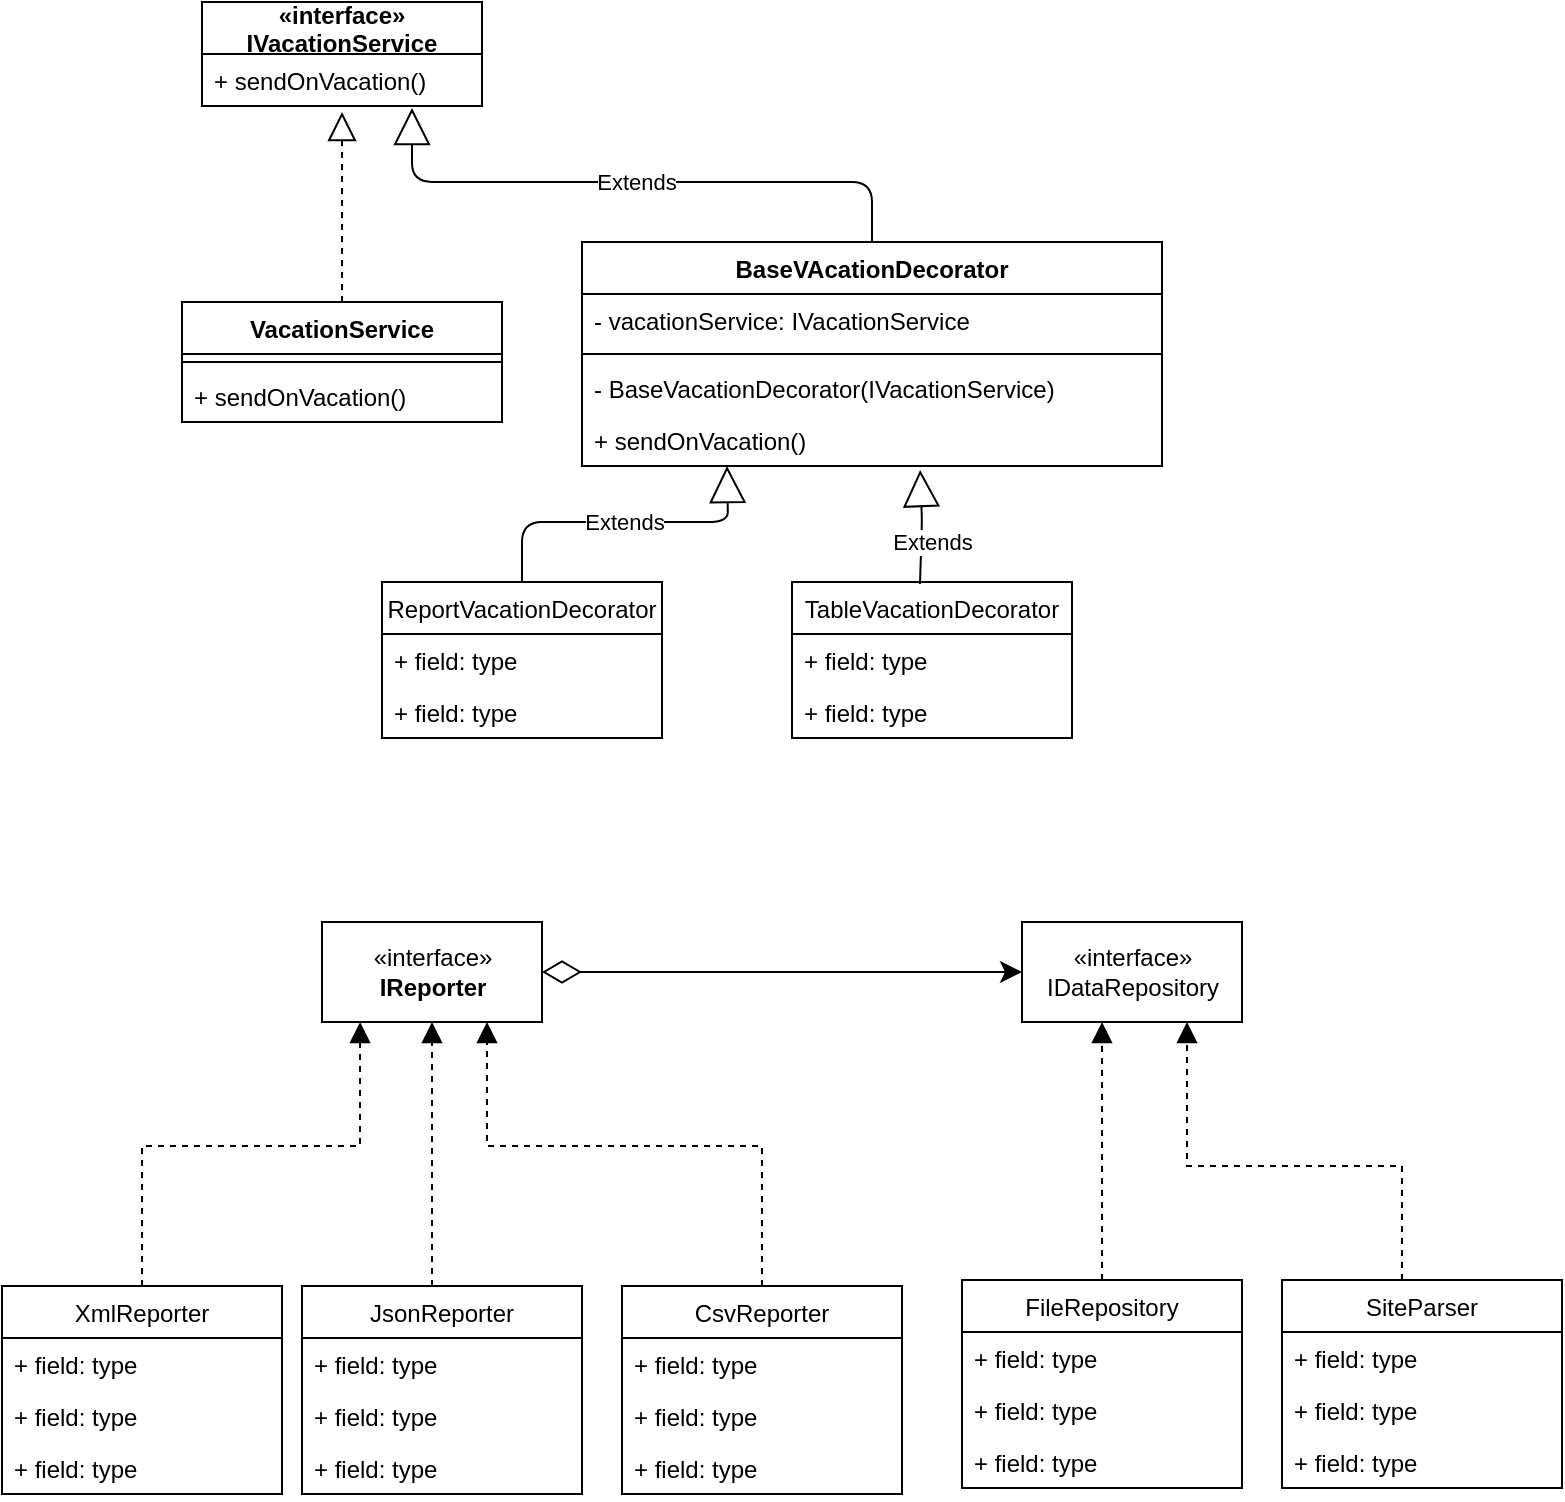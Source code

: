 <mxfile version="13.10.0" type="github">
  <diagram id="VGZ84aJspqLmGljLhobt" name="Page-1">
    <mxGraphModel dx="868" dy="482" grid="1" gridSize="10" guides="1" tooltips="1" connect="1" arrows="1" fold="1" page="1" pageScale="1" pageWidth="850" pageHeight="1100" math="0" shadow="0">
      <root>
        <mxCell id="0" />
        <mxCell id="1" parent="0" />
        <mxCell id="yQVcQP6CZyJUVPLrPdN0-18" style="edgeStyle=orthogonalEdgeStyle;rounded=0;orthogonalLoop=1;jettySize=auto;html=1;startArrow=diamondThin;startFill=0;startSize=17;endArrow=classic;endFill=1;endSize=8;strokeWidth=1;exitX=1;exitY=0.5;exitDx=0;exitDy=0;entryX=0;entryY=0.5;entryDx=0;entryDy=0;" parent="1" source="yQVcQP6CZyJUVPLrPdN0-39" target="yQVcQP6CZyJUVPLrPdN0-49" edge="1">
          <mxGeometry relative="1" as="geometry">
            <mxPoint x="340" y="595" as="sourcePoint" />
            <mxPoint x="540" y="591" as="targetPoint" />
            <Array as="points" />
          </mxGeometry>
        </mxCell>
        <mxCell id="yQVcQP6CZyJUVPLrPdN0-23" style="edgeStyle=orthogonalEdgeStyle;rounded=0;orthogonalLoop=1;jettySize=auto;html=1;startArrow=none;startFill=0;startSize=17;endArrow=block;endFill=1;endSize=8;strokeWidth=1;dashed=1;entryX=0.173;entryY=1;entryDx=0;entryDy=0;entryPerimeter=0;" parent="1" target="yQVcQP6CZyJUVPLrPdN0-39" edge="1">
          <mxGeometry relative="1" as="geometry">
            <mxPoint x="239.04" y="642.992" as="targetPoint" />
            <Array as="points">
              <mxPoint x="100" y="682" />
              <mxPoint x="209" y="682" />
            </Array>
            <mxPoint x="100" y="752" as="sourcePoint" />
          </mxGeometry>
        </mxCell>
        <mxCell id="yQVcQP6CZyJUVPLrPdN0-19" value="XmlReporter" style="swimlane;fontStyle=0;childLayout=stackLayout;horizontal=1;startSize=26;fillColor=none;horizontalStack=0;resizeParent=1;resizeParentMax=0;resizeLast=0;collapsible=1;marginBottom=0;" parent="1" vertex="1">
          <mxGeometry x="30" y="752" width="140" height="104" as="geometry" />
        </mxCell>
        <mxCell id="yQVcQP6CZyJUVPLrPdN0-20" value="+ field: type" style="text;strokeColor=none;fillColor=none;align=left;verticalAlign=top;spacingLeft=4;spacingRight=4;overflow=hidden;rotatable=0;points=[[0,0.5],[1,0.5]];portConstraint=eastwest;" parent="yQVcQP6CZyJUVPLrPdN0-19" vertex="1">
          <mxGeometry y="26" width="140" height="26" as="geometry" />
        </mxCell>
        <mxCell id="yQVcQP6CZyJUVPLrPdN0-21" value="+ field: type" style="text;strokeColor=none;fillColor=none;align=left;verticalAlign=top;spacingLeft=4;spacingRight=4;overflow=hidden;rotatable=0;points=[[0,0.5],[1,0.5]];portConstraint=eastwest;" parent="yQVcQP6CZyJUVPLrPdN0-19" vertex="1">
          <mxGeometry y="52" width="140" height="26" as="geometry" />
        </mxCell>
        <mxCell id="yQVcQP6CZyJUVPLrPdN0-22" value="+ field: type" style="text;strokeColor=none;fillColor=none;align=left;verticalAlign=top;spacingLeft=4;spacingRight=4;overflow=hidden;rotatable=0;points=[[0,0.5],[1,0.5]];portConstraint=eastwest;" parent="yQVcQP6CZyJUVPLrPdN0-19" vertex="1">
          <mxGeometry y="78" width="140" height="26" as="geometry" />
        </mxCell>
        <mxCell id="yQVcQP6CZyJUVPLrPdN0-33" style="edgeStyle=orthogonalEdgeStyle;rounded=0;orthogonalLoop=1;jettySize=auto;html=1;entryX=0.5;entryY=1;entryDx=0;entryDy=0;dashed=1;startArrow=none;startFill=0;startSize=17;endArrow=block;endFill=1;endSize=8;strokeWidth=1;" parent="1" source="yQVcQP6CZyJUVPLrPdN0-29" target="yQVcQP6CZyJUVPLrPdN0-39" edge="1">
          <mxGeometry relative="1" as="geometry">
            <mxPoint x="267.04" y="640.99" as="targetPoint" />
            <Array as="points">
              <mxPoint x="245" y="722" />
              <mxPoint x="245" y="722" />
            </Array>
          </mxGeometry>
        </mxCell>
        <mxCell id="yQVcQP6CZyJUVPLrPdN0-29" value="JsonReporter" style="swimlane;fontStyle=0;childLayout=stackLayout;horizontal=1;startSize=26;fillColor=none;horizontalStack=0;resizeParent=1;resizeParentMax=0;resizeLast=0;collapsible=1;marginBottom=0;" parent="1" vertex="1">
          <mxGeometry x="180" y="752" width="140" height="104" as="geometry" />
        </mxCell>
        <mxCell id="yQVcQP6CZyJUVPLrPdN0-30" value="+ field: type" style="text;strokeColor=none;fillColor=none;align=left;verticalAlign=top;spacingLeft=4;spacingRight=4;overflow=hidden;rotatable=0;points=[[0,0.5],[1,0.5]];portConstraint=eastwest;" parent="yQVcQP6CZyJUVPLrPdN0-29" vertex="1">
          <mxGeometry y="26" width="140" height="26" as="geometry" />
        </mxCell>
        <mxCell id="yQVcQP6CZyJUVPLrPdN0-31" value="+ field: type" style="text;strokeColor=none;fillColor=none;align=left;verticalAlign=top;spacingLeft=4;spacingRight=4;overflow=hidden;rotatable=0;points=[[0,0.5],[1,0.5]];portConstraint=eastwest;" parent="yQVcQP6CZyJUVPLrPdN0-29" vertex="1">
          <mxGeometry y="52" width="140" height="26" as="geometry" />
        </mxCell>
        <mxCell id="yQVcQP6CZyJUVPLrPdN0-32" value="+ field: type" style="text;strokeColor=none;fillColor=none;align=left;verticalAlign=top;spacingLeft=4;spacingRight=4;overflow=hidden;rotatable=0;points=[[0,0.5],[1,0.5]];portConstraint=eastwest;" parent="yQVcQP6CZyJUVPLrPdN0-29" vertex="1">
          <mxGeometry y="78" width="140" height="26" as="geometry" />
        </mxCell>
        <mxCell id="yQVcQP6CZyJUVPLrPdN0-38" style="edgeStyle=orthogonalEdgeStyle;rounded=0;orthogonalLoop=1;jettySize=auto;html=1;entryX=0.75;entryY=1;entryDx=0;entryDy=0;dashed=1;startArrow=none;startFill=0;startSize=17;endArrow=block;endFill=1;endSize=8;strokeWidth=1;" parent="1" source="yQVcQP6CZyJUVPLrPdN0-34" target="yQVcQP6CZyJUVPLrPdN0-39" edge="1">
          <mxGeometry relative="1" as="geometry">
            <mxPoint x="295.04" y="638.988" as="targetPoint" />
            <Array as="points">
              <mxPoint x="410" y="682" />
              <mxPoint x="273" y="682" />
            </Array>
          </mxGeometry>
        </mxCell>
        <mxCell id="yQVcQP6CZyJUVPLrPdN0-34" value="CsvReporter" style="swimlane;fontStyle=0;childLayout=stackLayout;horizontal=1;startSize=26;fillColor=none;horizontalStack=0;resizeParent=1;resizeParentMax=0;resizeLast=0;collapsible=1;marginBottom=0;" parent="1" vertex="1">
          <mxGeometry x="340" y="752" width="140" height="104" as="geometry" />
        </mxCell>
        <mxCell id="yQVcQP6CZyJUVPLrPdN0-35" value="+ field: type" style="text;strokeColor=none;fillColor=none;align=left;verticalAlign=top;spacingLeft=4;spacingRight=4;overflow=hidden;rotatable=0;points=[[0,0.5],[1,0.5]];portConstraint=eastwest;" parent="yQVcQP6CZyJUVPLrPdN0-34" vertex="1">
          <mxGeometry y="26" width="140" height="26" as="geometry" />
        </mxCell>
        <mxCell id="yQVcQP6CZyJUVPLrPdN0-36" value="+ field: type" style="text;strokeColor=none;fillColor=none;align=left;verticalAlign=top;spacingLeft=4;spacingRight=4;overflow=hidden;rotatable=0;points=[[0,0.5],[1,0.5]];portConstraint=eastwest;" parent="yQVcQP6CZyJUVPLrPdN0-34" vertex="1">
          <mxGeometry y="52" width="140" height="26" as="geometry" />
        </mxCell>
        <mxCell id="yQVcQP6CZyJUVPLrPdN0-37" value="+ field: type" style="text;strokeColor=none;fillColor=none;align=left;verticalAlign=top;spacingLeft=4;spacingRight=4;overflow=hidden;rotatable=0;points=[[0,0.5],[1,0.5]];portConstraint=eastwest;" parent="yQVcQP6CZyJUVPLrPdN0-34" vertex="1">
          <mxGeometry y="78" width="140" height="26" as="geometry" />
        </mxCell>
        <mxCell id="yQVcQP6CZyJUVPLrPdN0-39" value="«interface»&lt;br&gt;&lt;span style=&quot;font-weight: 700&quot;&gt;IReporter&lt;/span&gt;" style="html=1;" parent="1" vertex="1">
          <mxGeometry x="190" y="570" width="110" height="50" as="geometry" />
        </mxCell>
        <mxCell id="yQVcQP6CZyJUVPLrPdN0-50" style="edgeStyle=orthogonalEdgeStyle;rounded=0;orthogonalLoop=1;jettySize=auto;html=1;dashed=1;startArrow=none;startFill=0;startSize=17;endArrow=block;endFill=1;endSize=8;strokeWidth=1;" parent="1" source="yQVcQP6CZyJUVPLrPdN0-40" target="yQVcQP6CZyJUVPLrPdN0-49" edge="1">
          <mxGeometry relative="1" as="geometry">
            <Array as="points">
              <mxPoint x="580" y="652" />
              <mxPoint x="580" y="652" />
            </Array>
          </mxGeometry>
        </mxCell>
        <mxCell id="yQVcQP6CZyJUVPLrPdN0-40" value="FileRepository" style="swimlane;fontStyle=0;childLayout=stackLayout;horizontal=1;startSize=26;fillColor=none;horizontalStack=0;resizeParent=1;resizeParentMax=0;resizeLast=0;collapsible=1;marginBottom=0;" parent="1" vertex="1">
          <mxGeometry x="510" y="749" width="140" height="104" as="geometry" />
        </mxCell>
        <mxCell id="yQVcQP6CZyJUVPLrPdN0-41" value="+ field: type" style="text;strokeColor=none;fillColor=none;align=left;verticalAlign=top;spacingLeft=4;spacingRight=4;overflow=hidden;rotatable=0;points=[[0,0.5],[1,0.5]];portConstraint=eastwest;" parent="yQVcQP6CZyJUVPLrPdN0-40" vertex="1">
          <mxGeometry y="26" width="140" height="26" as="geometry" />
        </mxCell>
        <mxCell id="yQVcQP6CZyJUVPLrPdN0-42" value="+ field: type" style="text;strokeColor=none;fillColor=none;align=left;verticalAlign=top;spacingLeft=4;spacingRight=4;overflow=hidden;rotatable=0;points=[[0,0.5],[1,0.5]];portConstraint=eastwest;" parent="yQVcQP6CZyJUVPLrPdN0-40" vertex="1">
          <mxGeometry y="52" width="140" height="26" as="geometry" />
        </mxCell>
        <mxCell id="yQVcQP6CZyJUVPLrPdN0-43" value="+ field: type" style="text;strokeColor=none;fillColor=none;align=left;verticalAlign=top;spacingLeft=4;spacingRight=4;overflow=hidden;rotatable=0;points=[[0,0.5],[1,0.5]];portConstraint=eastwest;" parent="yQVcQP6CZyJUVPLrPdN0-40" vertex="1">
          <mxGeometry y="78" width="140" height="26" as="geometry" />
        </mxCell>
        <mxCell id="yQVcQP6CZyJUVPLrPdN0-51" style="edgeStyle=orthogonalEdgeStyle;rounded=0;orthogonalLoop=1;jettySize=auto;html=1;entryX=0.75;entryY=1;entryDx=0;entryDy=0;dashed=1;startArrow=none;startFill=0;startSize=17;endArrow=block;endFill=1;endSize=8;strokeWidth=1;" parent="1" source="yQVcQP6CZyJUVPLrPdN0-44" target="yQVcQP6CZyJUVPLrPdN0-49" edge="1">
          <mxGeometry relative="1" as="geometry">
            <Array as="points">
              <mxPoint x="730" y="692" />
              <mxPoint x="623" y="692" />
            </Array>
          </mxGeometry>
        </mxCell>
        <mxCell id="yQVcQP6CZyJUVPLrPdN0-44" value="SiteParser" style="swimlane;fontStyle=0;childLayout=stackLayout;horizontal=1;startSize=26;fillColor=none;horizontalStack=0;resizeParent=1;resizeParentMax=0;resizeLast=0;collapsible=1;marginBottom=0;" parent="1" vertex="1">
          <mxGeometry x="670" y="749" width="140" height="104" as="geometry" />
        </mxCell>
        <mxCell id="yQVcQP6CZyJUVPLrPdN0-45" value="+ field: type" style="text;strokeColor=none;fillColor=none;align=left;verticalAlign=top;spacingLeft=4;spacingRight=4;overflow=hidden;rotatable=0;points=[[0,0.5],[1,0.5]];portConstraint=eastwest;" parent="yQVcQP6CZyJUVPLrPdN0-44" vertex="1">
          <mxGeometry y="26" width="140" height="26" as="geometry" />
        </mxCell>
        <mxCell id="yQVcQP6CZyJUVPLrPdN0-46" value="+ field: type" style="text;strokeColor=none;fillColor=none;align=left;verticalAlign=top;spacingLeft=4;spacingRight=4;overflow=hidden;rotatable=0;points=[[0,0.5],[1,0.5]];portConstraint=eastwest;" parent="yQVcQP6CZyJUVPLrPdN0-44" vertex="1">
          <mxGeometry y="52" width="140" height="26" as="geometry" />
        </mxCell>
        <mxCell id="yQVcQP6CZyJUVPLrPdN0-47" value="+ field: type" style="text;strokeColor=none;fillColor=none;align=left;verticalAlign=top;spacingLeft=4;spacingRight=4;overflow=hidden;rotatable=0;points=[[0,0.5],[1,0.5]];portConstraint=eastwest;" parent="yQVcQP6CZyJUVPLrPdN0-44" vertex="1">
          <mxGeometry y="78" width="140" height="26" as="geometry" />
        </mxCell>
        <mxCell id="yQVcQP6CZyJUVPLrPdN0-49" value="«interface»&lt;br&gt;IDataRepository" style="html=1;" parent="1" vertex="1">
          <mxGeometry x="540" y="570" width="110" height="50" as="geometry" />
        </mxCell>
        <mxCell id="Ju6QiaDljYoV6Rc-FCee-17" value="«interface»&#xa;IVacationService" style="swimlane;fontStyle=1;childLayout=stackLayout;horizontal=1;startSize=26;fillColor=none;horizontalStack=0;resizeParent=1;resizeParentMax=0;resizeLast=0;collapsible=1;marginBottom=0;" vertex="1" parent="1">
          <mxGeometry x="130" y="110" width="140" height="52" as="geometry" />
        </mxCell>
        <mxCell id="Ju6QiaDljYoV6Rc-FCee-20" value="+ sendOnVacation()" style="text;strokeColor=none;fillColor=none;align=left;verticalAlign=top;spacingLeft=4;spacingRight=4;overflow=hidden;rotatable=0;points=[[0,0.5],[1,0.5]];portConstraint=eastwest;" vertex="1" parent="Ju6QiaDljYoV6Rc-FCee-17">
          <mxGeometry y="26" width="140" height="26" as="geometry" />
        </mxCell>
        <mxCell id="Ju6QiaDljYoV6Rc-FCee-22" value="VacationService" style="swimlane;fontStyle=1;align=center;verticalAlign=top;childLayout=stackLayout;horizontal=1;startSize=26;horizontalStack=0;resizeParent=1;resizeParentMax=0;resizeLast=0;collapsible=1;marginBottom=0;" vertex="1" parent="1">
          <mxGeometry x="120" y="260" width="160" height="60" as="geometry" />
        </mxCell>
        <mxCell id="Ju6QiaDljYoV6Rc-FCee-24" value="" style="line;strokeWidth=1;fillColor=none;align=left;verticalAlign=middle;spacingTop=-1;spacingLeft=3;spacingRight=3;rotatable=0;labelPosition=right;points=[];portConstraint=eastwest;" vertex="1" parent="Ju6QiaDljYoV6Rc-FCee-22">
          <mxGeometry y="26" width="160" height="8" as="geometry" />
        </mxCell>
        <mxCell id="Ju6QiaDljYoV6Rc-FCee-26" value="+ sendOnVacation()" style="text;strokeColor=none;fillColor=none;align=left;verticalAlign=top;spacingLeft=4;spacingRight=4;overflow=hidden;rotatable=0;points=[[0,0.5],[1,0.5]];portConstraint=eastwest;" vertex="1" parent="Ju6QiaDljYoV6Rc-FCee-22">
          <mxGeometry y="34" width="160" height="26" as="geometry" />
        </mxCell>
        <mxCell id="Ju6QiaDljYoV6Rc-FCee-27" value="" style="endArrow=block;dashed=1;endFill=0;endSize=12;html=1;exitX=0.5;exitY=0;exitDx=0;exitDy=0;" edge="1" parent="1" source="Ju6QiaDljYoV6Rc-FCee-22">
          <mxGeometry width="160" relative="1" as="geometry">
            <mxPoint x="80" y="320" as="sourcePoint" />
            <mxPoint x="200" y="165" as="targetPoint" />
          </mxGeometry>
        </mxCell>
        <mxCell id="Ju6QiaDljYoV6Rc-FCee-28" value="BaseVAcationDecorator" style="swimlane;fontStyle=1;childLayout=stackLayout;horizontal=1;startSize=26;fillColor=none;horizontalStack=0;resizeParent=1;resizeParentMax=0;resizeLast=0;collapsible=1;marginBottom=0;" vertex="1" parent="1">
          <mxGeometry x="320" y="230" width="290" height="112" as="geometry" />
        </mxCell>
        <mxCell id="Ju6QiaDljYoV6Rc-FCee-42" value="- vacationService: IVacationService" style="text;strokeColor=none;fillColor=none;align=left;verticalAlign=top;spacingLeft=4;spacingRight=4;overflow=hidden;rotatable=0;points=[[0,0.5],[1,0.5]];portConstraint=eastwest;" vertex="1" parent="Ju6QiaDljYoV6Rc-FCee-28">
          <mxGeometry y="26" width="290" height="26" as="geometry" />
        </mxCell>
        <mxCell id="Ju6QiaDljYoV6Rc-FCee-45" value="" style="line;strokeWidth=1;fillColor=none;align=left;verticalAlign=middle;spacingTop=-1;spacingLeft=3;spacingRight=3;rotatable=0;labelPosition=right;points=[];portConstraint=eastwest;" vertex="1" parent="Ju6QiaDljYoV6Rc-FCee-28">
          <mxGeometry y="52" width="290" height="8" as="geometry" />
        </mxCell>
        <mxCell id="Ju6QiaDljYoV6Rc-FCee-44" value="- BaseVacationDecorator(IVacationService)" style="text;strokeColor=none;fillColor=none;align=left;verticalAlign=top;spacingLeft=4;spacingRight=4;overflow=hidden;rotatable=0;points=[[0,0.5],[1,0.5]];portConstraint=eastwest;" vertex="1" parent="Ju6QiaDljYoV6Rc-FCee-28">
          <mxGeometry y="60" width="290" height="26" as="geometry" />
        </mxCell>
        <mxCell id="Ju6QiaDljYoV6Rc-FCee-43" value="+ sendOnVacation()" style="text;strokeColor=none;fillColor=none;align=left;verticalAlign=top;spacingLeft=4;spacingRight=4;overflow=hidden;rotatable=0;points=[[0,0.5],[1,0.5]];portConstraint=eastwest;" vertex="1" parent="Ju6QiaDljYoV6Rc-FCee-28">
          <mxGeometry y="86" width="290" height="26" as="geometry" />
        </mxCell>
        <mxCell id="Ju6QiaDljYoV6Rc-FCee-30" value="Extends" style="endArrow=block;endSize=16;endFill=0;html=1;exitX=0.5;exitY=0;exitDx=0;exitDy=0;entryX=0.75;entryY=1.038;entryDx=0;entryDy=0;entryPerimeter=0;" edge="1" parent="1" source="Ju6QiaDljYoV6Rc-FCee-28" target="Ju6QiaDljYoV6Rc-FCee-20">
          <mxGeometry width="160" relative="1" as="geometry">
            <mxPoint x="200" y="150" as="sourcePoint" />
            <mxPoint x="360" y="150" as="targetPoint" />
            <Array as="points">
              <mxPoint x="465" y="200" />
              <mxPoint x="235" y="200" />
            </Array>
          </mxGeometry>
        </mxCell>
        <mxCell id="Ju6QiaDljYoV6Rc-FCee-31" value="ReportVacationDecorator" style="swimlane;fontStyle=0;childLayout=stackLayout;horizontal=1;startSize=26;fillColor=none;horizontalStack=0;resizeParent=1;resizeParentMax=0;resizeLast=0;collapsible=1;marginBottom=0;" vertex="1" parent="1">
          <mxGeometry x="220" y="400" width="140" height="78" as="geometry" />
        </mxCell>
        <mxCell id="Ju6QiaDljYoV6Rc-FCee-33" value="+ field: type" style="text;strokeColor=none;fillColor=none;align=left;verticalAlign=top;spacingLeft=4;spacingRight=4;overflow=hidden;rotatable=0;points=[[0,0.5],[1,0.5]];portConstraint=eastwest;" vertex="1" parent="Ju6QiaDljYoV6Rc-FCee-31">
          <mxGeometry y="26" width="140" height="26" as="geometry" />
        </mxCell>
        <mxCell id="Ju6QiaDljYoV6Rc-FCee-34" value="+ field: type" style="text;strokeColor=none;fillColor=none;align=left;verticalAlign=top;spacingLeft=4;spacingRight=4;overflow=hidden;rotatable=0;points=[[0,0.5],[1,0.5]];portConstraint=eastwest;" vertex="1" parent="Ju6QiaDljYoV6Rc-FCee-31">
          <mxGeometry y="52" width="140" height="26" as="geometry" />
        </mxCell>
        <mxCell id="Ju6QiaDljYoV6Rc-FCee-38" value="TableVacationDecorator" style="swimlane;fontStyle=0;childLayout=stackLayout;horizontal=1;startSize=26;fillColor=none;horizontalStack=0;resizeParent=1;resizeParentMax=0;resizeLast=0;collapsible=1;marginBottom=0;" vertex="1" parent="1">
          <mxGeometry x="425" y="400" width="140" height="78" as="geometry" />
        </mxCell>
        <mxCell id="Ju6QiaDljYoV6Rc-FCee-39" value="+ field: type" style="text;strokeColor=none;fillColor=none;align=left;verticalAlign=top;spacingLeft=4;spacingRight=4;overflow=hidden;rotatable=0;points=[[0,0.5],[1,0.5]];portConstraint=eastwest;" vertex="1" parent="Ju6QiaDljYoV6Rc-FCee-38">
          <mxGeometry y="26" width="140" height="26" as="geometry" />
        </mxCell>
        <mxCell id="Ju6QiaDljYoV6Rc-FCee-40" value="+ field: type" style="text;strokeColor=none;fillColor=none;align=left;verticalAlign=top;spacingLeft=4;spacingRight=4;overflow=hidden;rotatable=0;points=[[0,0.5],[1,0.5]];portConstraint=eastwest;" vertex="1" parent="Ju6QiaDljYoV6Rc-FCee-38">
          <mxGeometry y="52" width="140" height="26" as="geometry" />
        </mxCell>
        <mxCell id="Ju6QiaDljYoV6Rc-FCee-41" value="Extends" style="endArrow=block;endSize=16;endFill=0;html=1;exitX=0.5;exitY=0;exitDx=0;exitDy=0;entryX=0.25;entryY=1;entryDx=0;entryDy=0;" edge="1" parent="1" source="Ju6QiaDljYoV6Rc-FCee-31" target="Ju6QiaDljYoV6Rc-FCee-28">
          <mxGeometry width="160" relative="1" as="geometry">
            <mxPoint x="235" y="390" as="sourcePoint" />
            <mxPoint x="80" y="292.988" as="targetPoint" />
            <Array as="points">
              <mxPoint x="290" y="370" />
              <mxPoint x="393" y="370" />
            </Array>
          </mxGeometry>
        </mxCell>
        <mxCell id="Ju6QiaDljYoV6Rc-FCee-46" value="Extends" style="endArrow=block;endSize=16;endFill=0;html=1;exitX=0.457;exitY=0.013;exitDx=0;exitDy=0;entryX=0.583;entryY=1.077;entryDx=0;entryDy=0;entryPerimeter=0;exitPerimeter=0;" edge="1" parent="1" source="Ju6QiaDljYoV6Rc-FCee-38" target="Ju6QiaDljYoV6Rc-FCee-43">
          <mxGeometry x="-0.257" y="-5" width="160" relative="1" as="geometry">
            <mxPoint x="490" y="390" as="sourcePoint" />
            <mxPoint x="592.5" y="342" as="targetPoint" />
            <Array as="points">
              <mxPoint x="490" y="370" />
            </Array>
            <mxPoint as="offset" />
          </mxGeometry>
        </mxCell>
      </root>
    </mxGraphModel>
  </diagram>
</mxfile>
